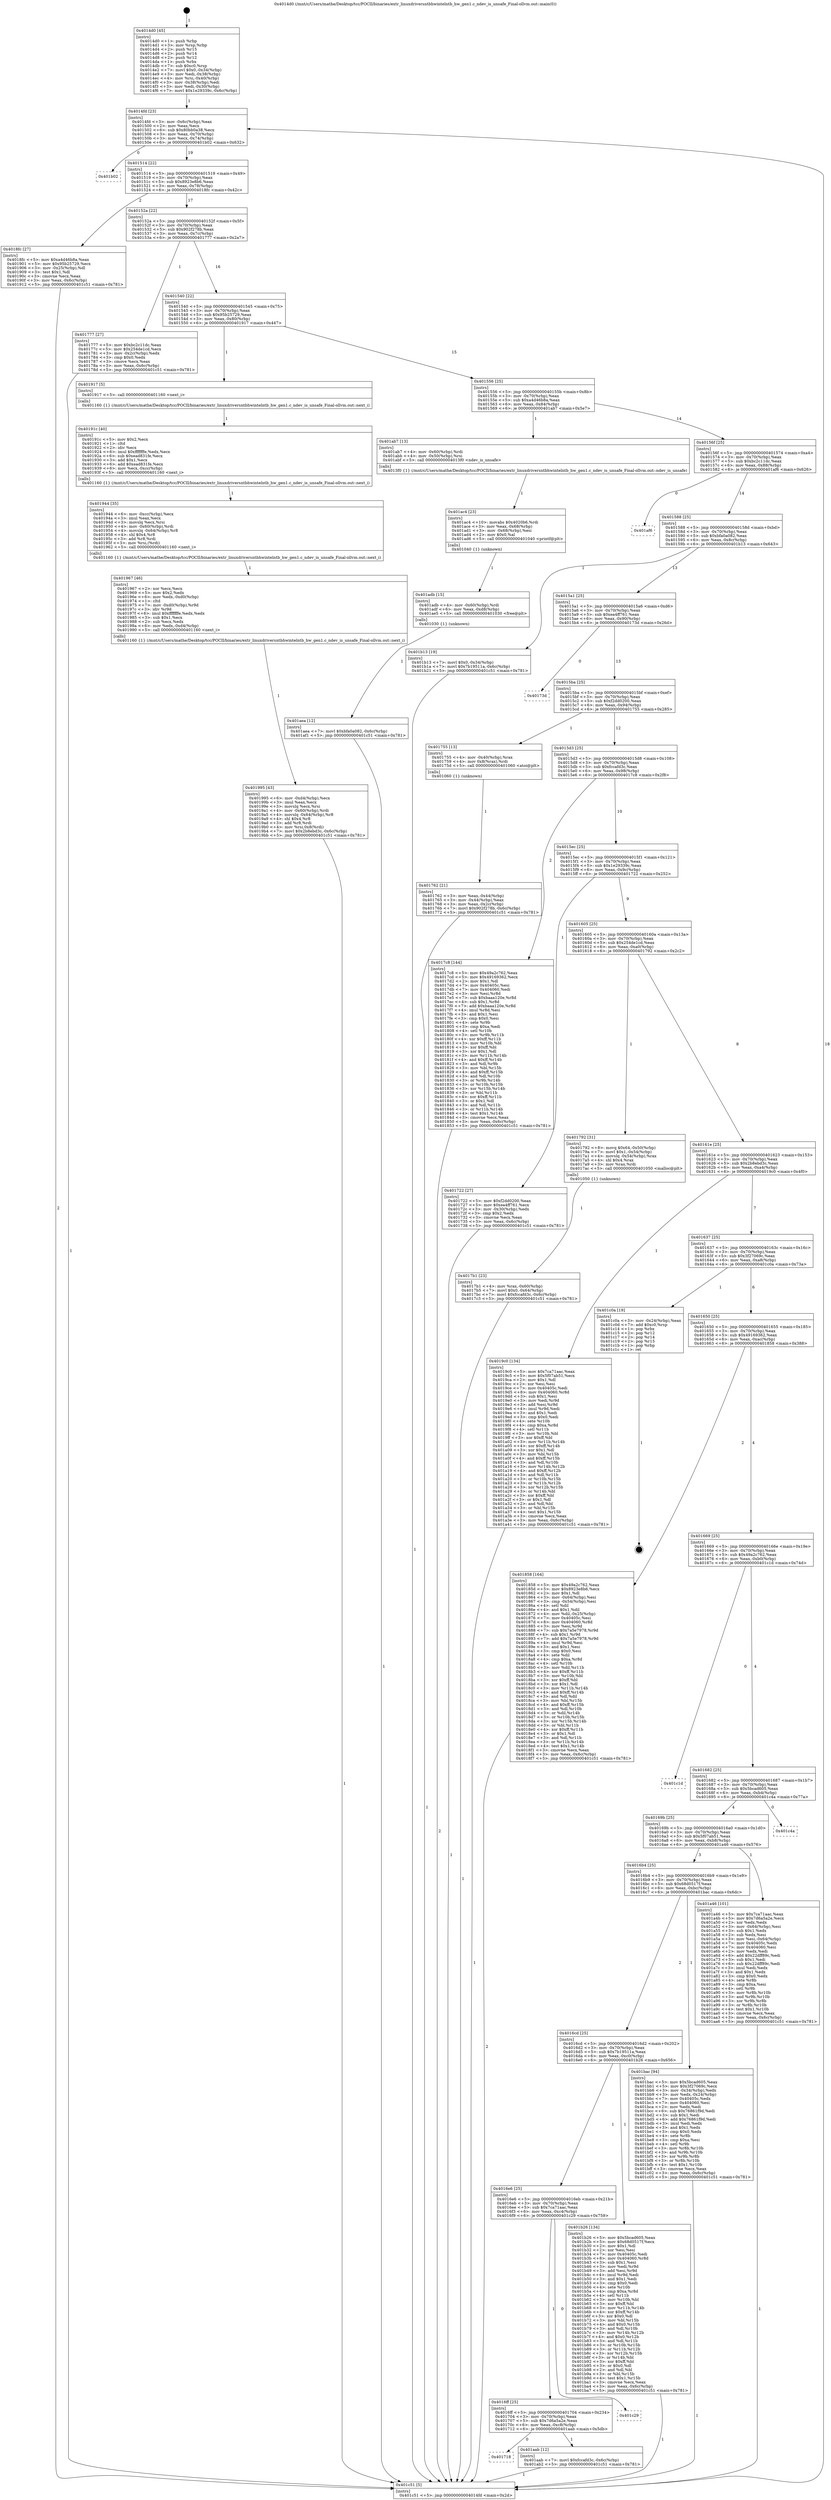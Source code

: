 digraph "0x4014d0" {
  label = "0x4014d0 (/mnt/c/Users/mathe/Desktop/tcc/POCII/binaries/extr_linuxdriversntbhwintelntb_hw_gen1.c_ndev_is_unsafe_Final-ollvm.out::main(0))"
  labelloc = "t"
  node[shape=record]

  Entry [label="",width=0.3,height=0.3,shape=circle,fillcolor=black,style=filled]
  "0x4014fd" [label="{
     0x4014fd [23]\l
     | [instrs]\l
     &nbsp;&nbsp;0x4014fd \<+3\>: mov -0x6c(%rbp),%eax\l
     &nbsp;&nbsp;0x401500 \<+2\>: mov %eax,%ecx\l
     &nbsp;&nbsp;0x401502 \<+6\>: sub $0x80bb0a38,%ecx\l
     &nbsp;&nbsp;0x401508 \<+3\>: mov %eax,-0x70(%rbp)\l
     &nbsp;&nbsp;0x40150b \<+3\>: mov %ecx,-0x74(%rbp)\l
     &nbsp;&nbsp;0x40150e \<+6\>: je 0000000000401b02 \<main+0x632\>\l
  }"]
  "0x401b02" [label="{
     0x401b02\l
  }", style=dashed]
  "0x401514" [label="{
     0x401514 [22]\l
     | [instrs]\l
     &nbsp;&nbsp;0x401514 \<+5\>: jmp 0000000000401519 \<main+0x49\>\l
     &nbsp;&nbsp;0x401519 \<+3\>: mov -0x70(%rbp),%eax\l
     &nbsp;&nbsp;0x40151c \<+5\>: sub $0x8923e8b6,%eax\l
     &nbsp;&nbsp;0x401521 \<+3\>: mov %eax,-0x78(%rbp)\l
     &nbsp;&nbsp;0x401524 \<+6\>: je 00000000004018fc \<main+0x42c\>\l
  }"]
  Exit [label="",width=0.3,height=0.3,shape=circle,fillcolor=black,style=filled,peripheries=2]
  "0x4018fc" [label="{
     0x4018fc [27]\l
     | [instrs]\l
     &nbsp;&nbsp;0x4018fc \<+5\>: mov $0xa4d46b8a,%eax\l
     &nbsp;&nbsp;0x401901 \<+5\>: mov $0x95b25729,%ecx\l
     &nbsp;&nbsp;0x401906 \<+3\>: mov -0x25(%rbp),%dl\l
     &nbsp;&nbsp;0x401909 \<+3\>: test $0x1,%dl\l
     &nbsp;&nbsp;0x40190c \<+3\>: cmovne %ecx,%eax\l
     &nbsp;&nbsp;0x40190f \<+3\>: mov %eax,-0x6c(%rbp)\l
     &nbsp;&nbsp;0x401912 \<+5\>: jmp 0000000000401c51 \<main+0x781\>\l
  }"]
  "0x40152a" [label="{
     0x40152a [22]\l
     | [instrs]\l
     &nbsp;&nbsp;0x40152a \<+5\>: jmp 000000000040152f \<main+0x5f\>\l
     &nbsp;&nbsp;0x40152f \<+3\>: mov -0x70(%rbp),%eax\l
     &nbsp;&nbsp;0x401532 \<+5\>: sub $0x902f278b,%eax\l
     &nbsp;&nbsp;0x401537 \<+3\>: mov %eax,-0x7c(%rbp)\l
     &nbsp;&nbsp;0x40153a \<+6\>: je 0000000000401777 \<main+0x2a7\>\l
  }"]
  "0x401aea" [label="{
     0x401aea [12]\l
     | [instrs]\l
     &nbsp;&nbsp;0x401aea \<+7\>: movl $0xbfa0a082,-0x6c(%rbp)\l
     &nbsp;&nbsp;0x401af1 \<+5\>: jmp 0000000000401c51 \<main+0x781\>\l
  }"]
  "0x401777" [label="{
     0x401777 [27]\l
     | [instrs]\l
     &nbsp;&nbsp;0x401777 \<+5\>: mov $0xbc2c11dc,%eax\l
     &nbsp;&nbsp;0x40177c \<+5\>: mov $0x254de1cd,%ecx\l
     &nbsp;&nbsp;0x401781 \<+3\>: mov -0x2c(%rbp),%edx\l
     &nbsp;&nbsp;0x401784 \<+3\>: cmp $0x0,%edx\l
     &nbsp;&nbsp;0x401787 \<+3\>: cmove %ecx,%eax\l
     &nbsp;&nbsp;0x40178a \<+3\>: mov %eax,-0x6c(%rbp)\l
     &nbsp;&nbsp;0x40178d \<+5\>: jmp 0000000000401c51 \<main+0x781\>\l
  }"]
  "0x401540" [label="{
     0x401540 [22]\l
     | [instrs]\l
     &nbsp;&nbsp;0x401540 \<+5\>: jmp 0000000000401545 \<main+0x75\>\l
     &nbsp;&nbsp;0x401545 \<+3\>: mov -0x70(%rbp),%eax\l
     &nbsp;&nbsp;0x401548 \<+5\>: sub $0x95b25729,%eax\l
     &nbsp;&nbsp;0x40154d \<+3\>: mov %eax,-0x80(%rbp)\l
     &nbsp;&nbsp;0x401550 \<+6\>: je 0000000000401917 \<main+0x447\>\l
  }"]
  "0x401adb" [label="{
     0x401adb [15]\l
     | [instrs]\l
     &nbsp;&nbsp;0x401adb \<+4\>: mov -0x60(%rbp),%rdi\l
     &nbsp;&nbsp;0x401adf \<+6\>: mov %eax,-0xd8(%rbp)\l
     &nbsp;&nbsp;0x401ae5 \<+5\>: call 0000000000401030 \<free@plt\>\l
     | [calls]\l
     &nbsp;&nbsp;0x401030 \{1\} (unknown)\l
  }"]
  "0x401917" [label="{
     0x401917 [5]\l
     | [instrs]\l
     &nbsp;&nbsp;0x401917 \<+5\>: call 0000000000401160 \<next_i\>\l
     | [calls]\l
     &nbsp;&nbsp;0x401160 \{1\} (/mnt/c/Users/mathe/Desktop/tcc/POCII/binaries/extr_linuxdriversntbhwintelntb_hw_gen1.c_ndev_is_unsafe_Final-ollvm.out::next_i)\l
  }"]
  "0x401556" [label="{
     0x401556 [25]\l
     | [instrs]\l
     &nbsp;&nbsp;0x401556 \<+5\>: jmp 000000000040155b \<main+0x8b\>\l
     &nbsp;&nbsp;0x40155b \<+3\>: mov -0x70(%rbp),%eax\l
     &nbsp;&nbsp;0x40155e \<+5\>: sub $0xa4d46b8a,%eax\l
     &nbsp;&nbsp;0x401563 \<+6\>: mov %eax,-0x84(%rbp)\l
     &nbsp;&nbsp;0x401569 \<+6\>: je 0000000000401ab7 \<main+0x5e7\>\l
  }"]
  "0x401ac4" [label="{
     0x401ac4 [23]\l
     | [instrs]\l
     &nbsp;&nbsp;0x401ac4 \<+10\>: movabs $0x4020b6,%rdi\l
     &nbsp;&nbsp;0x401ace \<+3\>: mov %eax,-0x68(%rbp)\l
     &nbsp;&nbsp;0x401ad1 \<+3\>: mov -0x68(%rbp),%esi\l
     &nbsp;&nbsp;0x401ad4 \<+2\>: mov $0x0,%al\l
     &nbsp;&nbsp;0x401ad6 \<+5\>: call 0000000000401040 \<printf@plt\>\l
     | [calls]\l
     &nbsp;&nbsp;0x401040 \{1\} (unknown)\l
  }"]
  "0x401ab7" [label="{
     0x401ab7 [13]\l
     | [instrs]\l
     &nbsp;&nbsp;0x401ab7 \<+4\>: mov -0x60(%rbp),%rdi\l
     &nbsp;&nbsp;0x401abb \<+4\>: mov -0x50(%rbp),%rsi\l
     &nbsp;&nbsp;0x401abf \<+5\>: call 00000000004013f0 \<ndev_is_unsafe\>\l
     | [calls]\l
     &nbsp;&nbsp;0x4013f0 \{1\} (/mnt/c/Users/mathe/Desktop/tcc/POCII/binaries/extr_linuxdriversntbhwintelntb_hw_gen1.c_ndev_is_unsafe_Final-ollvm.out::ndev_is_unsafe)\l
  }"]
  "0x40156f" [label="{
     0x40156f [25]\l
     | [instrs]\l
     &nbsp;&nbsp;0x40156f \<+5\>: jmp 0000000000401574 \<main+0xa4\>\l
     &nbsp;&nbsp;0x401574 \<+3\>: mov -0x70(%rbp),%eax\l
     &nbsp;&nbsp;0x401577 \<+5\>: sub $0xbc2c11dc,%eax\l
     &nbsp;&nbsp;0x40157c \<+6\>: mov %eax,-0x88(%rbp)\l
     &nbsp;&nbsp;0x401582 \<+6\>: je 0000000000401af6 \<main+0x626\>\l
  }"]
  "0x401718" [label="{
     0x401718\l
  }", style=dashed]
  "0x401af6" [label="{
     0x401af6\l
  }", style=dashed]
  "0x401588" [label="{
     0x401588 [25]\l
     | [instrs]\l
     &nbsp;&nbsp;0x401588 \<+5\>: jmp 000000000040158d \<main+0xbd\>\l
     &nbsp;&nbsp;0x40158d \<+3\>: mov -0x70(%rbp),%eax\l
     &nbsp;&nbsp;0x401590 \<+5\>: sub $0xbfa0a082,%eax\l
     &nbsp;&nbsp;0x401595 \<+6\>: mov %eax,-0x8c(%rbp)\l
     &nbsp;&nbsp;0x40159b \<+6\>: je 0000000000401b13 \<main+0x643\>\l
  }"]
  "0x401aab" [label="{
     0x401aab [12]\l
     | [instrs]\l
     &nbsp;&nbsp;0x401aab \<+7\>: movl $0xfccafd3c,-0x6c(%rbp)\l
     &nbsp;&nbsp;0x401ab2 \<+5\>: jmp 0000000000401c51 \<main+0x781\>\l
  }"]
  "0x401b13" [label="{
     0x401b13 [19]\l
     | [instrs]\l
     &nbsp;&nbsp;0x401b13 \<+7\>: movl $0x0,-0x34(%rbp)\l
     &nbsp;&nbsp;0x401b1a \<+7\>: movl $0x7b19511a,-0x6c(%rbp)\l
     &nbsp;&nbsp;0x401b21 \<+5\>: jmp 0000000000401c51 \<main+0x781\>\l
  }"]
  "0x4015a1" [label="{
     0x4015a1 [25]\l
     | [instrs]\l
     &nbsp;&nbsp;0x4015a1 \<+5\>: jmp 00000000004015a6 \<main+0xd6\>\l
     &nbsp;&nbsp;0x4015a6 \<+3\>: mov -0x70(%rbp),%eax\l
     &nbsp;&nbsp;0x4015a9 \<+5\>: sub $0xea4ff761,%eax\l
     &nbsp;&nbsp;0x4015ae \<+6\>: mov %eax,-0x90(%rbp)\l
     &nbsp;&nbsp;0x4015b4 \<+6\>: je 000000000040173d \<main+0x26d\>\l
  }"]
  "0x4016ff" [label="{
     0x4016ff [25]\l
     | [instrs]\l
     &nbsp;&nbsp;0x4016ff \<+5\>: jmp 0000000000401704 \<main+0x234\>\l
     &nbsp;&nbsp;0x401704 \<+3\>: mov -0x70(%rbp),%eax\l
     &nbsp;&nbsp;0x401707 \<+5\>: sub $0x7d6a5a2e,%eax\l
     &nbsp;&nbsp;0x40170c \<+6\>: mov %eax,-0xc8(%rbp)\l
     &nbsp;&nbsp;0x401712 \<+6\>: je 0000000000401aab \<main+0x5db\>\l
  }"]
  "0x40173d" [label="{
     0x40173d\l
  }", style=dashed]
  "0x4015ba" [label="{
     0x4015ba [25]\l
     | [instrs]\l
     &nbsp;&nbsp;0x4015ba \<+5\>: jmp 00000000004015bf \<main+0xef\>\l
     &nbsp;&nbsp;0x4015bf \<+3\>: mov -0x70(%rbp),%eax\l
     &nbsp;&nbsp;0x4015c2 \<+5\>: sub $0xf2dd0200,%eax\l
     &nbsp;&nbsp;0x4015c7 \<+6\>: mov %eax,-0x94(%rbp)\l
     &nbsp;&nbsp;0x4015cd \<+6\>: je 0000000000401755 \<main+0x285\>\l
  }"]
  "0x401c29" [label="{
     0x401c29\l
  }", style=dashed]
  "0x401755" [label="{
     0x401755 [13]\l
     | [instrs]\l
     &nbsp;&nbsp;0x401755 \<+4\>: mov -0x40(%rbp),%rax\l
     &nbsp;&nbsp;0x401759 \<+4\>: mov 0x8(%rax),%rdi\l
     &nbsp;&nbsp;0x40175d \<+5\>: call 0000000000401060 \<atoi@plt\>\l
     | [calls]\l
     &nbsp;&nbsp;0x401060 \{1\} (unknown)\l
  }"]
  "0x4015d3" [label="{
     0x4015d3 [25]\l
     | [instrs]\l
     &nbsp;&nbsp;0x4015d3 \<+5\>: jmp 00000000004015d8 \<main+0x108\>\l
     &nbsp;&nbsp;0x4015d8 \<+3\>: mov -0x70(%rbp),%eax\l
     &nbsp;&nbsp;0x4015db \<+5\>: sub $0xfccafd3c,%eax\l
     &nbsp;&nbsp;0x4015e0 \<+6\>: mov %eax,-0x98(%rbp)\l
     &nbsp;&nbsp;0x4015e6 \<+6\>: je 00000000004017c8 \<main+0x2f8\>\l
  }"]
  "0x4016e6" [label="{
     0x4016e6 [25]\l
     | [instrs]\l
     &nbsp;&nbsp;0x4016e6 \<+5\>: jmp 00000000004016eb \<main+0x21b\>\l
     &nbsp;&nbsp;0x4016eb \<+3\>: mov -0x70(%rbp),%eax\l
     &nbsp;&nbsp;0x4016ee \<+5\>: sub $0x7ca71aac,%eax\l
     &nbsp;&nbsp;0x4016f3 \<+6\>: mov %eax,-0xc4(%rbp)\l
     &nbsp;&nbsp;0x4016f9 \<+6\>: je 0000000000401c29 \<main+0x759\>\l
  }"]
  "0x4017c8" [label="{
     0x4017c8 [144]\l
     | [instrs]\l
     &nbsp;&nbsp;0x4017c8 \<+5\>: mov $0x49a2c762,%eax\l
     &nbsp;&nbsp;0x4017cd \<+5\>: mov $0x49169362,%ecx\l
     &nbsp;&nbsp;0x4017d2 \<+2\>: mov $0x1,%dl\l
     &nbsp;&nbsp;0x4017d4 \<+7\>: mov 0x40405c,%esi\l
     &nbsp;&nbsp;0x4017db \<+7\>: mov 0x404060,%edi\l
     &nbsp;&nbsp;0x4017e2 \<+3\>: mov %esi,%r8d\l
     &nbsp;&nbsp;0x4017e5 \<+7\>: sub $0xbaaa120e,%r8d\l
     &nbsp;&nbsp;0x4017ec \<+4\>: sub $0x1,%r8d\l
     &nbsp;&nbsp;0x4017f0 \<+7\>: add $0xbaaa120e,%r8d\l
     &nbsp;&nbsp;0x4017f7 \<+4\>: imul %r8d,%esi\l
     &nbsp;&nbsp;0x4017fb \<+3\>: and $0x1,%esi\l
     &nbsp;&nbsp;0x4017fe \<+3\>: cmp $0x0,%esi\l
     &nbsp;&nbsp;0x401801 \<+4\>: sete %r9b\l
     &nbsp;&nbsp;0x401805 \<+3\>: cmp $0xa,%edi\l
     &nbsp;&nbsp;0x401808 \<+4\>: setl %r10b\l
     &nbsp;&nbsp;0x40180c \<+3\>: mov %r9b,%r11b\l
     &nbsp;&nbsp;0x40180f \<+4\>: xor $0xff,%r11b\l
     &nbsp;&nbsp;0x401813 \<+3\>: mov %r10b,%bl\l
     &nbsp;&nbsp;0x401816 \<+3\>: xor $0xff,%bl\l
     &nbsp;&nbsp;0x401819 \<+3\>: xor $0x1,%dl\l
     &nbsp;&nbsp;0x40181c \<+3\>: mov %r11b,%r14b\l
     &nbsp;&nbsp;0x40181f \<+4\>: and $0xff,%r14b\l
     &nbsp;&nbsp;0x401823 \<+3\>: and %dl,%r9b\l
     &nbsp;&nbsp;0x401826 \<+3\>: mov %bl,%r15b\l
     &nbsp;&nbsp;0x401829 \<+4\>: and $0xff,%r15b\l
     &nbsp;&nbsp;0x40182d \<+3\>: and %dl,%r10b\l
     &nbsp;&nbsp;0x401830 \<+3\>: or %r9b,%r14b\l
     &nbsp;&nbsp;0x401833 \<+3\>: or %r10b,%r15b\l
     &nbsp;&nbsp;0x401836 \<+3\>: xor %r15b,%r14b\l
     &nbsp;&nbsp;0x401839 \<+3\>: or %bl,%r11b\l
     &nbsp;&nbsp;0x40183c \<+4\>: xor $0xff,%r11b\l
     &nbsp;&nbsp;0x401840 \<+3\>: or $0x1,%dl\l
     &nbsp;&nbsp;0x401843 \<+3\>: and %dl,%r11b\l
     &nbsp;&nbsp;0x401846 \<+3\>: or %r11b,%r14b\l
     &nbsp;&nbsp;0x401849 \<+4\>: test $0x1,%r14b\l
     &nbsp;&nbsp;0x40184d \<+3\>: cmovne %ecx,%eax\l
     &nbsp;&nbsp;0x401850 \<+3\>: mov %eax,-0x6c(%rbp)\l
     &nbsp;&nbsp;0x401853 \<+5\>: jmp 0000000000401c51 \<main+0x781\>\l
  }"]
  "0x4015ec" [label="{
     0x4015ec [25]\l
     | [instrs]\l
     &nbsp;&nbsp;0x4015ec \<+5\>: jmp 00000000004015f1 \<main+0x121\>\l
     &nbsp;&nbsp;0x4015f1 \<+3\>: mov -0x70(%rbp),%eax\l
     &nbsp;&nbsp;0x4015f4 \<+5\>: sub $0x1e29339c,%eax\l
     &nbsp;&nbsp;0x4015f9 \<+6\>: mov %eax,-0x9c(%rbp)\l
     &nbsp;&nbsp;0x4015ff \<+6\>: je 0000000000401722 \<main+0x252\>\l
  }"]
  "0x401b26" [label="{
     0x401b26 [134]\l
     | [instrs]\l
     &nbsp;&nbsp;0x401b26 \<+5\>: mov $0x5bcad605,%eax\l
     &nbsp;&nbsp;0x401b2b \<+5\>: mov $0x68d0517f,%ecx\l
     &nbsp;&nbsp;0x401b30 \<+2\>: mov $0x1,%dl\l
     &nbsp;&nbsp;0x401b32 \<+2\>: xor %esi,%esi\l
     &nbsp;&nbsp;0x401b34 \<+7\>: mov 0x40405c,%edi\l
     &nbsp;&nbsp;0x401b3b \<+8\>: mov 0x404060,%r8d\l
     &nbsp;&nbsp;0x401b43 \<+3\>: sub $0x1,%esi\l
     &nbsp;&nbsp;0x401b46 \<+3\>: mov %edi,%r9d\l
     &nbsp;&nbsp;0x401b49 \<+3\>: add %esi,%r9d\l
     &nbsp;&nbsp;0x401b4c \<+4\>: imul %r9d,%edi\l
     &nbsp;&nbsp;0x401b50 \<+3\>: and $0x1,%edi\l
     &nbsp;&nbsp;0x401b53 \<+3\>: cmp $0x0,%edi\l
     &nbsp;&nbsp;0x401b56 \<+4\>: sete %r10b\l
     &nbsp;&nbsp;0x401b5a \<+4\>: cmp $0xa,%r8d\l
     &nbsp;&nbsp;0x401b5e \<+4\>: setl %r11b\l
     &nbsp;&nbsp;0x401b62 \<+3\>: mov %r10b,%bl\l
     &nbsp;&nbsp;0x401b65 \<+3\>: xor $0xff,%bl\l
     &nbsp;&nbsp;0x401b68 \<+3\>: mov %r11b,%r14b\l
     &nbsp;&nbsp;0x401b6b \<+4\>: xor $0xff,%r14b\l
     &nbsp;&nbsp;0x401b6f \<+3\>: xor $0x0,%dl\l
     &nbsp;&nbsp;0x401b72 \<+3\>: mov %bl,%r15b\l
     &nbsp;&nbsp;0x401b75 \<+4\>: and $0x0,%r15b\l
     &nbsp;&nbsp;0x401b79 \<+3\>: and %dl,%r10b\l
     &nbsp;&nbsp;0x401b7c \<+3\>: mov %r14b,%r12b\l
     &nbsp;&nbsp;0x401b7f \<+4\>: and $0x0,%r12b\l
     &nbsp;&nbsp;0x401b83 \<+3\>: and %dl,%r11b\l
     &nbsp;&nbsp;0x401b86 \<+3\>: or %r10b,%r15b\l
     &nbsp;&nbsp;0x401b89 \<+3\>: or %r11b,%r12b\l
     &nbsp;&nbsp;0x401b8c \<+3\>: xor %r12b,%r15b\l
     &nbsp;&nbsp;0x401b8f \<+3\>: or %r14b,%bl\l
     &nbsp;&nbsp;0x401b92 \<+3\>: xor $0xff,%bl\l
     &nbsp;&nbsp;0x401b95 \<+3\>: or $0x0,%dl\l
     &nbsp;&nbsp;0x401b98 \<+2\>: and %dl,%bl\l
     &nbsp;&nbsp;0x401b9a \<+3\>: or %bl,%r15b\l
     &nbsp;&nbsp;0x401b9d \<+4\>: test $0x1,%r15b\l
     &nbsp;&nbsp;0x401ba1 \<+3\>: cmovne %ecx,%eax\l
     &nbsp;&nbsp;0x401ba4 \<+3\>: mov %eax,-0x6c(%rbp)\l
     &nbsp;&nbsp;0x401ba7 \<+5\>: jmp 0000000000401c51 \<main+0x781\>\l
  }"]
  "0x401722" [label="{
     0x401722 [27]\l
     | [instrs]\l
     &nbsp;&nbsp;0x401722 \<+5\>: mov $0xf2dd0200,%eax\l
     &nbsp;&nbsp;0x401727 \<+5\>: mov $0xea4ff761,%ecx\l
     &nbsp;&nbsp;0x40172c \<+3\>: mov -0x30(%rbp),%edx\l
     &nbsp;&nbsp;0x40172f \<+3\>: cmp $0x2,%edx\l
     &nbsp;&nbsp;0x401732 \<+3\>: cmovne %ecx,%eax\l
     &nbsp;&nbsp;0x401735 \<+3\>: mov %eax,-0x6c(%rbp)\l
     &nbsp;&nbsp;0x401738 \<+5\>: jmp 0000000000401c51 \<main+0x781\>\l
  }"]
  "0x401605" [label="{
     0x401605 [25]\l
     | [instrs]\l
     &nbsp;&nbsp;0x401605 \<+5\>: jmp 000000000040160a \<main+0x13a\>\l
     &nbsp;&nbsp;0x40160a \<+3\>: mov -0x70(%rbp),%eax\l
     &nbsp;&nbsp;0x40160d \<+5\>: sub $0x254de1cd,%eax\l
     &nbsp;&nbsp;0x401612 \<+6\>: mov %eax,-0xa0(%rbp)\l
     &nbsp;&nbsp;0x401618 \<+6\>: je 0000000000401792 \<main+0x2c2\>\l
  }"]
  "0x401c51" [label="{
     0x401c51 [5]\l
     | [instrs]\l
     &nbsp;&nbsp;0x401c51 \<+5\>: jmp 00000000004014fd \<main+0x2d\>\l
  }"]
  "0x4014d0" [label="{
     0x4014d0 [45]\l
     | [instrs]\l
     &nbsp;&nbsp;0x4014d0 \<+1\>: push %rbp\l
     &nbsp;&nbsp;0x4014d1 \<+3\>: mov %rsp,%rbp\l
     &nbsp;&nbsp;0x4014d4 \<+2\>: push %r15\l
     &nbsp;&nbsp;0x4014d6 \<+2\>: push %r14\l
     &nbsp;&nbsp;0x4014d8 \<+2\>: push %r12\l
     &nbsp;&nbsp;0x4014da \<+1\>: push %rbx\l
     &nbsp;&nbsp;0x4014db \<+7\>: sub $0xc0,%rsp\l
     &nbsp;&nbsp;0x4014e2 \<+7\>: movl $0x0,-0x34(%rbp)\l
     &nbsp;&nbsp;0x4014e9 \<+3\>: mov %edi,-0x38(%rbp)\l
     &nbsp;&nbsp;0x4014ec \<+4\>: mov %rsi,-0x40(%rbp)\l
     &nbsp;&nbsp;0x4014f0 \<+3\>: mov -0x38(%rbp),%edi\l
     &nbsp;&nbsp;0x4014f3 \<+3\>: mov %edi,-0x30(%rbp)\l
     &nbsp;&nbsp;0x4014f6 \<+7\>: movl $0x1e29339c,-0x6c(%rbp)\l
  }"]
  "0x401762" [label="{
     0x401762 [21]\l
     | [instrs]\l
     &nbsp;&nbsp;0x401762 \<+3\>: mov %eax,-0x44(%rbp)\l
     &nbsp;&nbsp;0x401765 \<+3\>: mov -0x44(%rbp),%eax\l
     &nbsp;&nbsp;0x401768 \<+3\>: mov %eax,-0x2c(%rbp)\l
     &nbsp;&nbsp;0x40176b \<+7\>: movl $0x902f278b,-0x6c(%rbp)\l
     &nbsp;&nbsp;0x401772 \<+5\>: jmp 0000000000401c51 \<main+0x781\>\l
  }"]
  "0x4016cd" [label="{
     0x4016cd [25]\l
     | [instrs]\l
     &nbsp;&nbsp;0x4016cd \<+5\>: jmp 00000000004016d2 \<main+0x202\>\l
     &nbsp;&nbsp;0x4016d2 \<+3\>: mov -0x70(%rbp),%eax\l
     &nbsp;&nbsp;0x4016d5 \<+5\>: sub $0x7b19511a,%eax\l
     &nbsp;&nbsp;0x4016da \<+6\>: mov %eax,-0xc0(%rbp)\l
     &nbsp;&nbsp;0x4016e0 \<+6\>: je 0000000000401b26 \<main+0x656\>\l
  }"]
  "0x401792" [label="{
     0x401792 [31]\l
     | [instrs]\l
     &nbsp;&nbsp;0x401792 \<+8\>: movq $0x64,-0x50(%rbp)\l
     &nbsp;&nbsp;0x40179a \<+7\>: movl $0x1,-0x54(%rbp)\l
     &nbsp;&nbsp;0x4017a1 \<+4\>: movslq -0x54(%rbp),%rax\l
     &nbsp;&nbsp;0x4017a5 \<+4\>: shl $0x4,%rax\l
     &nbsp;&nbsp;0x4017a9 \<+3\>: mov %rax,%rdi\l
     &nbsp;&nbsp;0x4017ac \<+5\>: call 0000000000401050 \<malloc@plt\>\l
     | [calls]\l
     &nbsp;&nbsp;0x401050 \{1\} (unknown)\l
  }"]
  "0x40161e" [label="{
     0x40161e [25]\l
     | [instrs]\l
     &nbsp;&nbsp;0x40161e \<+5\>: jmp 0000000000401623 \<main+0x153\>\l
     &nbsp;&nbsp;0x401623 \<+3\>: mov -0x70(%rbp),%eax\l
     &nbsp;&nbsp;0x401626 \<+5\>: sub $0x2b8ebd3c,%eax\l
     &nbsp;&nbsp;0x40162b \<+6\>: mov %eax,-0xa4(%rbp)\l
     &nbsp;&nbsp;0x401631 \<+6\>: je 00000000004019c0 \<main+0x4f0\>\l
  }"]
  "0x4017b1" [label="{
     0x4017b1 [23]\l
     | [instrs]\l
     &nbsp;&nbsp;0x4017b1 \<+4\>: mov %rax,-0x60(%rbp)\l
     &nbsp;&nbsp;0x4017b5 \<+7\>: movl $0x0,-0x64(%rbp)\l
     &nbsp;&nbsp;0x4017bc \<+7\>: movl $0xfccafd3c,-0x6c(%rbp)\l
     &nbsp;&nbsp;0x4017c3 \<+5\>: jmp 0000000000401c51 \<main+0x781\>\l
  }"]
  "0x401bac" [label="{
     0x401bac [94]\l
     | [instrs]\l
     &nbsp;&nbsp;0x401bac \<+5\>: mov $0x5bcad605,%eax\l
     &nbsp;&nbsp;0x401bb1 \<+5\>: mov $0x3f27069c,%ecx\l
     &nbsp;&nbsp;0x401bb6 \<+3\>: mov -0x34(%rbp),%edx\l
     &nbsp;&nbsp;0x401bb9 \<+3\>: mov %edx,-0x24(%rbp)\l
     &nbsp;&nbsp;0x401bbc \<+7\>: mov 0x40405c,%edx\l
     &nbsp;&nbsp;0x401bc3 \<+7\>: mov 0x404060,%esi\l
     &nbsp;&nbsp;0x401bca \<+2\>: mov %edx,%edi\l
     &nbsp;&nbsp;0x401bcc \<+6\>: sub $0x76861f9d,%edi\l
     &nbsp;&nbsp;0x401bd2 \<+3\>: sub $0x1,%edi\l
     &nbsp;&nbsp;0x401bd5 \<+6\>: add $0x76861f9d,%edi\l
     &nbsp;&nbsp;0x401bdb \<+3\>: imul %edi,%edx\l
     &nbsp;&nbsp;0x401bde \<+3\>: and $0x1,%edx\l
     &nbsp;&nbsp;0x401be1 \<+3\>: cmp $0x0,%edx\l
     &nbsp;&nbsp;0x401be4 \<+4\>: sete %r8b\l
     &nbsp;&nbsp;0x401be8 \<+3\>: cmp $0xa,%esi\l
     &nbsp;&nbsp;0x401beb \<+4\>: setl %r9b\l
     &nbsp;&nbsp;0x401bef \<+3\>: mov %r8b,%r10b\l
     &nbsp;&nbsp;0x401bf2 \<+3\>: and %r9b,%r10b\l
     &nbsp;&nbsp;0x401bf5 \<+3\>: xor %r9b,%r8b\l
     &nbsp;&nbsp;0x401bf8 \<+3\>: or %r8b,%r10b\l
     &nbsp;&nbsp;0x401bfb \<+4\>: test $0x1,%r10b\l
     &nbsp;&nbsp;0x401bff \<+3\>: cmovne %ecx,%eax\l
     &nbsp;&nbsp;0x401c02 \<+3\>: mov %eax,-0x6c(%rbp)\l
     &nbsp;&nbsp;0x401c05 \<+5\>: jmp 0000000000401c51 \<main+0x781\>\l
  }"]
  "0x4019c0" [label="{
     0x4019c0 [134]\l
     | [instrs]\l
     &nbsp;&nbsp;0x4019c0 \<+5\>: mov $0x7ca71aac,%eax\l
     &nbsp;&nbsp;0x4019c5 \<+5\>: mov $0x5f07ab51,%ecx\l
     &nbsp;&nbsp;0x4019ca \<+2\>: mov $0x1,%dl\l
     &nbsp;&nbsp;0x4019cc \<+2\>: xor %esi,%esi\l
     &nbsp;&nbsp;0x4019ce \<+7\>: mov 0x40405c,%edi\l
     &nbsp;&nbsp;0x4019d5 \<+8\>: mov 0x404060,%r8d\l
     &nbsp;&nbsp;0x4019dd \<+3\>: sub $0x1,%esi\l
     &nbsp;&nbsp;0x4019e0 \<+3\>: mov %edi,%r9d\l
     &nbsp;&nbsp;0x4019e3 \<+3\>: add %esi,%r9d\l
     &nbsp;&nbsp;0x4019e6 \<+4\>: imul %r9d,%edi\l
     &nbsp;&nbsp;0x4019ea \<+3\>: and $0x1,%edi\l
     &nbsp;&nbsp;0x4019ed \<+3\>: cmp $0x0,%edi\l
     &nbsp;&nbsp;0x4019f0 \<+4\>: sete %r10b\l
     &nbsp;&nbsp;0x4019f4 \<+4\>: cmp $0xa,%r8d\l
     &nbsp;&nbsp;0x4019f8 \<+4\>: setl %r11b\l
     &nbsp;&nbsp;0x4019fc \<+3\>: mov %r10b,%bl\l
     &nbsp;&nbsp;0x4019ff \<+3\>: xor $0xff,%bl\l
     &nbsp;&nbsp;0x401a02 \<+3\>: mov %r11b,%r14b\l
     &nbsp;&nbsp;0x401a05 \<+4\>: xor $0xff,%r14b\l
     &nbsp;&nbsp;0x401a09 \<+3\>: xor $0x1,%dl\l
     &nbsp;&nbsp;0x401a0c \<+3\>: mov %bl,%r15b\l
     &nbsp;&nbsp;0x401a0f \<+4\>: and $0xff,%r15b\l
     &nbsp;&nbsp;0x401a13 \<+3\>: and %dl,%r10b\l
     &nbsp;&nbsp;0x401a16 \<+3\>: mov %r14b,%r12b\l
     &nbsp;&nbsp;0x401a19 \<+4\>: and $0xff,%r12b\l
     &nbsp;&nbsp;0x401a1d \<+3\>: and %dl,%r11b\l
     &nbsp;&nbsp;0x401a20 \<+3\>: or %r10b,%r15b\l
     &nbsp;&nbsp;0x401a23 \<+3\>: or %r11b,%r12b\l
     &nbsp;&nbsp;0x401a26 \<+3\>: xor %r12b,%r15b\l
     &nbsp;&nbsp;0x401a29 \<+3\>: or %r14b,%bl\l
     &nbsp;&nbsp;0x401a2c \<+3\>: xor $0xff,%bl\l
     &nbsp;&nbsp;0x401a2f \<+3\>: or $0x1,%dl\l
     &nbsp;&nbsp;0x401a32 \<+2\>: and %dl,%bl\l
     &nbsp;&nbsp;0x401a34 \<+3\>: or %bl,%r15b\l
     &nbsp;&nbsp;0x401a37 \<+4\>: test $0x1,%r15b\l
     &nbsp;&nbsp;0x401a3b \<+3\>: cmovne %ecx,%eax\l
     &nbsp;&nbsp;0x401a3e \<+3\>: mov %eax,-0x6c(%rbp)\l
     &nbsp;&nbsp;0x401a41 \<+5\>: jmp 0000000000401c51 \<main+0x781\>\l
  }"]
  "0x401637" [label="{
     0x401637 [25]\l
     | [instrs]\l
     &nbsp;&nbsp;0x401637 \<+5\>: jmp 000000000040163c \<main+0x16c\>\l
     &nbsp;&nbsp;0x40163c \<+3\>: mov -0x70(%rbp),%eax\l
     &nbsp;&nbsp;0x40163f \<+5\>: sub $0x3f27069c,%eax\l
     &nbsp;&nbsp;0x401644 \<+6\>: mov %eax,-0xa8(%rbp)\l
     &nbsp;&nbsp;0x40164a \<+6\>: je 0000000000401c0a \<main+0x73a\>\l
  }"]
  "0x4016b4" [label="{
     0x4016b4 [25]\l
     | [instrs]\l
     &nbsp;&nbsp;0x4016b4 \<+5\>: jmp 00000000004016b9 \<main+0x1e9\>\l
     &nbsp;&nbsp;0x4016b9 \<+3\>: mov -0x70(%rbp),%eax\l
     &nbsp;&nbsp;0x4016bc \<+5\>: sub $0x68d0517f,%eax\l
     &nbsp;&nbsp;0x4016c1 \<+6\>: mov %eax,-0xbc(%rbp)\l
     &nbsp;&nbsp;0x4016c7 \<+6\>: je 0000000000401bac \<main+0x6dc\>\l
  }"]
  "0x401c0a" [label="{
     0x401c0a [19]\l
     | [instrs]\l
     &nbsp;&nbsp;0x401c0a \<+3\>: mov -0x24(%rbp),%eax\l
     &nbsp;&nbsp;0x401c0d \<+7\>: add $0xc0,%rsp\l
     &nbsp;&nbsp;0x401c14 \<+1\>: pop %rbx\l
     &nbsp;&nbsp;0x401c15 \<+2\>: pop %r12\l
     &nbsp;&nbsp;0x401c17 \<+2\>: pop %r14\l
     &nbsp;&nbsp;0x401c19 \<+2\>: pop %r15\l
     &nbsp;&nbsp;0x401c1b \<+1\>: pop %rbp\l
     &nbsp;&nbsp;0x401c1c \<+1\>: ret\l
  }"]
  "0x401650" [label="{
     0x401650 [25]\l
     | [instrs]\l
     &nbsp;&nbsp;0x401650 \<+5\>: jmp 0000000000401655 \<main+0x185\>\l
     &nbsp;&nbsp;0x401655 \<+3\>: mov -0x70(%rbp),%eax\l
     &nbsp;&nbsp;0x401658 \<+5\>: sub $0x49169362,%eax\l
     &nbsp;&nbsp;0x40165d \<+6\>: mov %eax,-0xac(%rbp)\l
     &nbsp;&nbsp;0x401663 \<+6\>: je 0000000000401858 \<main+0x388\>\l
  }"]
  "0x401a46" [label="{
     0x401a46 [101]\l
     | [instrs]\l
     &nbsp;&nbsp;0x401a46 \<+5\>: mov $0x7ca71aac,%eax\l
     &nbsp;&nbsp;0x401a4b \<+5\>: mov $0x7d6a5a2e,%ecx\l
     &nbsp;&nbsp;0x401a50 \<+2\>: xor %edx,%edx\l
     &nbsp;&nbsp;0x401a52 \<+3\>: mov -0x64(%rbp),%esi\l
     &nbsp;&nbsp;0x401a55 \<+3\>: sub $0x1,%edx\l
     &nbsp;&nbsp;0x401a58 \<+2\>: sub %edx,%esi\l
     &nbsp;&nbsp;0x401a5a \<+3\>: mov %esi,-0x64(%rbp)\l
     &nbsp;&nbsp;0x401a5d \<+7\>: mov 0x40405c,%edx\l
     &nbsp;&nbsp;0x401a64 \<+7\>: mov 0x404060,%esi\l
     &nbsp;&nbsp;0x401a6b \<+2\>: mov %edx,%edi\l
     &nbsp;&nbsp;0x401a6d \<+6\>: add $0x22dff89c,%edi\l
     &nbsp;&nbsp;0x401a73 \<+3\>: sub $0x1,%edi\l
     &nbsp;&nbsp;0x401a76 \<+6\>: sub $0x22dff89c,%edi\l
     &nbsp;&nbsp;0x401a7c \<+3\>: imul %edi,%edx\l
     &nbsp;&nbsp;0x401a7f \<+3\>: and $0x1,%edx\l
     &nbsp;&nbsp;0x401a82 \<+3\>: cmp $0x0,%edx\l
     &nbsp;&nbsp;0x401a85 \<+4\>: sete %r8b\l
     &nbsp;&nbsp;0x401a89 \<+3\>: cmp $0xa,%esi\l
     &nbsp;&nbsp;0x401a8c \<+4\>: setl %r9b\l
     &nbsp;&nbsp;0x401a90 \<+3\>: mov %r8b,%r10b\l
     &nbsp;&nbsp;0x401a93 \<+3\>: and %r9b,%r10b\l
     &nbsp;&nbsp;0x401a96 \<+3\>: xor %r9b,%r8b\l
     &nbsp;&nbsp;0x401a99 \<+3\>: or %r8b,%r10b\l
     &nbsp;&nbsp;0x401a9c \<+4\>: test $0x1,%r10b\l
     &nbsp;&nbsp;0x401aa0 \<+3\>: cmovne %ecx,%eax\l
     &nbsp;&nbsp;0x401aa3 \<+3\>: mov %eax,-0x6c(%rbp)\l
     &nbsp;&nbsp;0x401aa6 \<+5\>: jmp 0000000000401c51 \<main+0x781\>\l
  }"]
  "0x401858" [label="{
     0x401858 [164]\l
     | [instrs]\l
     &nbsp;&nbsp;0x401858 \<+5\>: mov $0x49a2c762,%eax\l
     &nbsp;&nbsp;0x40185d \<+5\>: mov $0x8923e8b6,%ecx\l
     &nbsp;&nbsp;0x401862 \<+2\>: mov $0x1,%dl\l
     &nbsp;&nbsp;0x401864 \<+3\>: mov -0x64(%rbp),%esi\l
     &nbsp;&nbsp;0x401867 \<+3\>: cmp -0x54(%rbp),%esi\l
     &nbsp;&nbsp;0x40186a \<+4\>: setl %dil\l
     &nbsp;&nbsp;0x40186e \<+4\>: and $0x1,%dil\l
     &nbsp;&nbsp;0x401872 \<+4\>: mov %dil,-0x25(%rbp)\l
     &nbsp;&nbsp;0x401876 \<+7\>: mov 0x40405c,%esi\l
     &nbsp;&nbsp;0x40187d \<+8\>: mov 0x404060,%r8d\l
     &nbsp;&nbsp;0x401885 \<+3\>: mov %esi,%r9d\l
     &nbsp;&nbsp;0x401888 \<+7\>: sub $0x7a5e7978,%r9d\l
     &nbsp;&nbsp;0x40188f \<+4\>: sub $0x1,%r9d\l
     &nbsp;&nbsp;0x401893 \<+7\>: add $0x7a5e7978,%r9d\l
     &nbsp;&nbsp;0x40189a \<+4\>: imul %r9d,%esi\l
     &nbsp;&nbsp;0x40189e \<+3\>: and $0x1,%esi\l
     &nbsp;&nbsp;0x4018a1 \<+3\>: cmp $0x0,%esi\l
     &nbsp;&nbsp;0x4018a4 \<+4\>: sete %dil\l
     &nbsp;&nbsp;0x4018a8 \<+4\>: cmp $0xa,%r8d\l
     &nbsp;&nbsp;0x4018ac \<+4\>: setl %r10b\l
     &nbsp;&nbsp;0x4018b0 \<+3\>: mov %dil,%r11b\l
     &nbsp;&nbsp;0x4018b3 \<+4\>: xor $0xff,%r11b\l
     &nbsp;&nbsp;0x4018b7 \<+3\>: mov %r10b,%bl\l
     &nbsp;&nbsp;0x4018ba \<+3\>: xor $0xff,%bl\l
     &nbsp;&nbsp;0x4018bd \<+3\>: xor $0x1,%dl\l
     &nbsp;&nbsp;0x4018c0 \<+3\>: mov %r11b,%r14b\l
     &nbsp;&nbsp;0x4018c3 \<+4\>: and $0xff,%r14b\l
     &nbsp;&nbsp;0x4018c7 \<+3\>: and %dl,%dil\l
     &nbsp;&nbsp;0x4018ca \<+3\>: mov %bl,%r15b\l
     &nbsp;&nbsp;0x4018cd \<+4\>: and $0xff,%r15b\l
     &nbsp;&nbsp;0x4018d1 \<+3\>: and %dl,%r10b\l
     &nbsp;&nbsp;0x4018d4 \<+3\>: or %dil,%r14b\l
     &nbsp;&nbsp;0x4018d7 \<+3\>: or %r10b,%r15b\l
     &nbsp;&nbsp;0x4018da \<+3\>: xor %r15b,%r14b\l
     &nbsp;&nbsp;0x4018dd \<+3\>: or %bl,%r11b\l
     &nbsp;&nbsp;0x4018e0 \<+4\>: xor $0xff,%r11b\l
     &nbsp;&nbsp;0x4018e4 \<+3\>: or $0x1,%dl\l
     &nbsp;&nbsp;0x4018e7 \<+3\>: and %dl,%r11b\l
     &nbsp;&nbsp;0x4018ea \<+3\>: or %r11b,%r14b\l
     &nbsp;&nbsp;0x4018ed \<+4\>: test $0x1,%r14b\l
     &nbsp;&nbsp;0x4018f1 \<+3\>: cmovne %ecx,%eax\l
     &nbsp;&nbsp;0x4018f4 \<+3\>: mov %eax,-0x6c(%rbp)\l
     &nbsp;&nbsp;0x4018f7 \<+5\>: jmp 0000000000401c51 \<main+0x781\>\l
  }"]
  "0x401669" [label="{
     0x401669 [25]\l
     | [instrs]\l
     &nbsp;&nbsp;0x401669 \<+5\>: jmp 000000000040166e \<main+0x19e\>\l
     &nbsp;&nbsp;0x40166e \<+3\>: mov -0x70(%rbp),%eax\l
     &nbsp;&nbsp;0x401671 \<+5\>: sub $0x49a2c762,%eax\l
     &nbsp;&nbsp;0x401676 \<+6\>: mov %eax,-0xb0(%rbp)\l
     &nbsp;&nbsp;0x40167c \<+6\>: je 0000000000401c1d \<main+0x74d\>\l
  }"]
  "0x40191c" [label="{
     0x40191c [40]\l
     | [instrs]\l
     &nbsp;&nbsp;0x40191c \<+5\>: mov $0x2,%ecx\l
     &nbsp;&nbsp;0x401921 \<+1\>: cltd\l
     &nbsp;&nbsp;0x401922 \<+2\>: idiv %ecx\l
     &nbsp;&nbsp;0x401924 \<+6\>: imul $0xfffffffe,%edx,%ecx\l
     &nbsp;&nbsp;0x40192a \<+6\>: sub $0xead831fe,%ecx\l
     &nbsp;&nbsp;0x401930 \<+3\>: add $0x1,%ecx\l
     &nbsp;&nbsp;0x401933 \<+6\>: add $0xead831fe,%ecx\l
     &nbsp;&nbsp;0x401939 \<+6\>: mov %ecx,-0xcc(%rbp)\l
     &nbsp;&nbsp;0x40193f \<+5\>: call 0000000000401160 \<next_i\>\l
     | [calls]\l
     &nbsp;&nbsp;0x401160 \{1\} (/mnt/c/Users/mathe/Desktop/tcc/POCII/binaries/extr_linuxdriversntbhwintelntb_hw_gen1.c_ndev_is_unsafe_Final-ollvm.out::next_i)\l
  }"]
  "0x401944" [label="{
     0x401944 [35]\l
     | [instrs]\l
     &nbsp;&nbsp;0x401944 \<+6\>: mov -0xcc(%rbp),%ecx\l
     &nbsp;&nbsp;0x40194a \<+3\>: imul %eax,%ecx\l
     &nbsp;&nbsp;0x40194d \<+3\>: movslq %ecx,%rsi\l
     &nbsp;&nbsp;0x401950 \<+4\>: mov -0x60(%rbp),%rdi\l
     &nbsp;&nbsp;0x401954 \<+4\>: movslq -0x64(%rbp),%r8\l
     &nbsp;&nbsp;0x401958 \<+4\>: shl $0x4,%r8\l
     &nbsp;&nbsp;0x40195c \<+3\>: add %r8,%rdi\l
     &nbsp;&nbsp;0x40195f \<+3\>: mov %rsi,(%rdi)\l
     &nbsp;&nbsp;0x401962 \<+5\>: call 0000000000401160 \<next_i\>\l
     | [calls]\l
     &nbsp;&nbsp;0x401160 \{1\} (/mnt/c/Users/mathe/Desktop/tcc/POCII/binaries/extr_linuxdriversntbhwintelntb_hw_gen1.c_ndev_is_unsafe_Final-ollvm.out::next_i)\l
  }"]
  "0x401967" [label="{
     0x401967 [46]\l
     | [instrs]\l
     &nbsp;&nbsp;0x401967 \<+2\>: xor %ecx,%ecx\l
     &nbsp;&nbsp;0x401969 \<+5\>: mov $0x2,%edx\l
     &nbsp;&nbsp;0x40196e \<+6\>: mov %edx,-0xd0(%rbp)\l
     &nbsp;&nbsp;0x401974 \<+1\>: cltd\l
     &nbsp;&nbsp;0x401975 \<+7\>: mov -0xd0(%rbp),%r9d\l
     &nbsp;&nbsp;0x40197c \<+3\>: idiv %r9d\l
     &nbsp;&nbsp;0x40197f \<+6\>: imul $0xfffffffe,%edx,%edx\l
     &nbsp;&nbsp;0x401985 \<+3\>: sub $0x1,%ecx\l
     &nbsp;&nbsp;0x401988 \<+2\>: sub %ecx,%edx\l
     &nbsp;&nbsp;0x40198a \<+6\>: mov %edx,-0xd4(%rbp)\l
     &nbsp;&nbsp;0x401990 \<+5\>: call 0000000000401160 \<next_i\>\l
     | [calls]\l
     &nbsp;&nbsp;0x401160 \{1\} (/mnt/c/Users/mathe/Desktop/tcc/POCII/binaries/extr_linuxdriversntbhwintelntb_hw_gen1.c_ndev_is_unsafe_Final-ollvm.out::next_i)\l
  }"]
  "0x401995" [label="{
     0x401995 [43]\l
     | [instrs]\l
     &nbsp;&nbsp;0x401995 \<+6\>: mov -0xd4(%rbp),%ecx\l
     &nbsp;&nbsp;0x40199b \<+3\>: imul %eax,%ecx\l
     &nbsp;&nbsp;0x40199e \<+3\>: movslq %ecx,%rsi\l
     &nbsp;&nbsp;0x4019a1 \<+4\>: mov -0x60(%rbp),%rdi\l
     &nbsp;&nbsp;0x4019a5 \<+4\>: movslq -0x64(%rbp),%r8\l
     &nbsp;&nbsp;0x4019a9 \<+4\>: shl $0x4,%r8\l
     &nbsp;&nbsp;0x4019ad \<+3\>: add %r8,%rdi\l
     &nbsp;&nbsp;0x4019b0 \<+4\>: mov %rsi,0x8(%rdi)\l
     &nbsp;&nbsp;0x4019b4 \<+7\>: movl $0x2b8ebd3c,-0x6c(%rbp)\l
     &nbsp;&nbsp;0x4019bb \<+5\>: jmp 0000000000401c51 \<main+0x781\>\l
  }"]
  "0x40169b" [label="{
     0x40169b [25]\l
     | [instrs]\l
     &nbsp;&nbsp;0x40169b \<+5\>: jmp 00000000004016a0 \<main+0x1d0\>\l
     &nbsp;&nbsp;0x4016a0 \<+3\>: mov -0x70(%rbp),%eax\l
     &nbsp;&nbsp;0x4016a3 \<+5\>: sub $0x5f07ab51,%eax\l
     &nbsp;&nbsp;0x4016a8 \<+6\>: mov %eax,-0xb8(%rbp)\l
     &nbsp;&nbsp;0x4016ae \<+6\>: je 0000000000401a46 \<main+0x576\>\l
  }"]
  "0x401c1d" [label="{
     0x401c1d\l
  }", style=dashed]
  "0x401682" [label="{
     0x401682 [25]\l
     | [instrs]\l
     &nbsp;&nbsp;0x401682 \<+5\>: jmp 0000000000401687 \<main+0x1b7\>\l
     &nbsp;&nbsp;0x401687 \<+3\>: mov -0x70(%rbp),%eax\l
     &nbsp;&nbsp;0x40168a \<+5\>: sub $0x5bcad605,%eax\l
     &nbsp;&nbsp;0x40168f \<+6\>: mov %eax,-0xb4(%rbp)\l
     &nbsp;&nbsp;0x401695 \<+6\>: je 0000000000401c4a \<main+0x77a\>\l
  }"]
  "0x401c4a" [label="{
     0x401c4a\l
  }", style=dashed]
  Entry -> "0x4014d0" [label=" 1"]
  "0x4014fd" -> "0x401b02" [label=" 0"]
  "0x4014fd" -> "0x401514" [label=" 19"]
  "0x401c0a" -> Exit [label=" 1"]
  "0x401514" -> "0x4018fc" [label=" 2"]
  "0x401514" -> "0x40152a" [label=" 17"]
  "0x401bac" -> "0x401c51" [label=" 1"]
  "0x40152a" -> "0x401777" [label=" 1"]
  "0x40152a" -> "0x401540" [label=" 16"]
  "0x401b26" -> "0x401c51" [label=" 1"]
  "0x401540" -> "0x401917" [label=" 1"]
  "0x401540" -> "0x401556" [label=" 15"]
  "0x401b13" -> "0x401c51" [label=" 1"]
  "0x401556" -> "0x401ab7" [label=" 1"]
  "0x401556" -> "0x40156f" [label=" 14"]
  "0x401aea" -> "0x401c51" [label=" 1"]
  "0x40156f" -> "0x401af6" [label=" 0"]
  "0x40156f" -> "0x401588" [label=" 14"]
  "0x401adb" -> "0x401aea" [label=" 1"]
  "0x401588" -> "0x401b13" [label=" 1"]
  "0x401588" -> "0x4015a1" [label=" 13"]
  "0x401ac4" -> "0x401adb" [label=" 1"]
  "0x4015a1" -> "0x40173d" [label=" 0"]
  "0x4015a1" -> "0x4015ba" [label=" 13"]
  "0x401aab" -> "0x401c51" [label=" 1"]
  "0x4015ba" -> "0x401755" [label=" 1"]
  "0x4015ba" -> "0x4015d3" [label=" 12"]
  "0x4016ff" -> "0x401718" [label=" 0"]
  "0x4015d3" -> "0x4017c8" [label=" 2"]
  "0x4015d3" -> "0x4015ec" [label=" 10"]
  "0x401ab7" -> "0x401ac4" [label=" 1"]
  "0x4015ec" -> "0x401722" [label=" 1"]
  "0x4015ec" -> "0x401605" [label=" 9"]
  "0x401722" -> "0x401c51" [label=" 1"]
  "0x4014d0" -> "0x4014fd" [label=" 1"]
  "0x401c51" -> "0x4014fd" [label=" 18"]
  "0x401755" -> "0x401762" [label=" 1"]
  "0x401762" -> "0x401c51" [label=" 1"]
  "0x401777" -> "0x401c51" [label=" 1"]
  "0x4016e6" -> "0x4016ff" [label=" 1"]
  "0x401605" -> "0x401792" [label=" 1"]
  "0x401605" -> "0x40161e" [label=" 8"]
  "0x401792" -> "0x4017b1" [label=" 1"]
  "0x4017b1" -> "0x401c51" [label=" 1"]
  "0x4017c8" -> "0x401c51" [label=" 2"]
  "0x4016ff" -> "0x401aab" [label=" 1"]
  "0x40161e" -> "0x4019c0" [label=" 1"]
  "0x40161e" -> "0x401637" [label=" 7"]
  "0x4016cd" -> "0x4016e6" [label=" 1"]
  "0x401637" -> "0x401c0a" [label=" 1"]
  "0x401637" -> "0x401650" [label=" 6"]
  "0x4016e6" -> "0x401c29" [label=" 0"]
  "0x401650" -> "0x401858" [label=" 2"]
  "0x401650" -> "0x401669" [label=" 4"]
  "0x401858" -> "0x401c51" [label=" 2"]
  "0x4018fc" -> "0x401c51" [label=" 2"]
  "0x401917" -> "0x40191c" [label=" 1"]
  "0x40191c" -> "0x401944" [label=" 1"]
  "0x401944" -> "0x401967" [label=" 1"]
  "0x401967" -> "0x401995" [label=" 1"]
  "0x401995" -> "0x401c51" [label=" 1"]
  "0x4019c0" -> "0x401c51" [label=" 1"]
  "0x4016b4" -> "0x4016cd" [label=" 2"]
  "0x401669" -> "0x401c1d" [label=" 0"]
  "0x401669" -> "0x401682" [label=" 4"]
  "0x4016cd" -> "0x401b26" [label=" 1"]
  "0x401682" -> "0x401c4a" [label=" 0"]
  "0x401682" -> "0x40169b" [label=" 4"]
  "0x4016b4" -> "0x401bac" [label=" 1"]
  "0x40169b" -> "0x401a46" [label=" 1"]
  "0x40169b" -> "0x4016b4" [label=" 3"]
  "0x401a46" -> "0x401c51" [label=" 1"]
}

